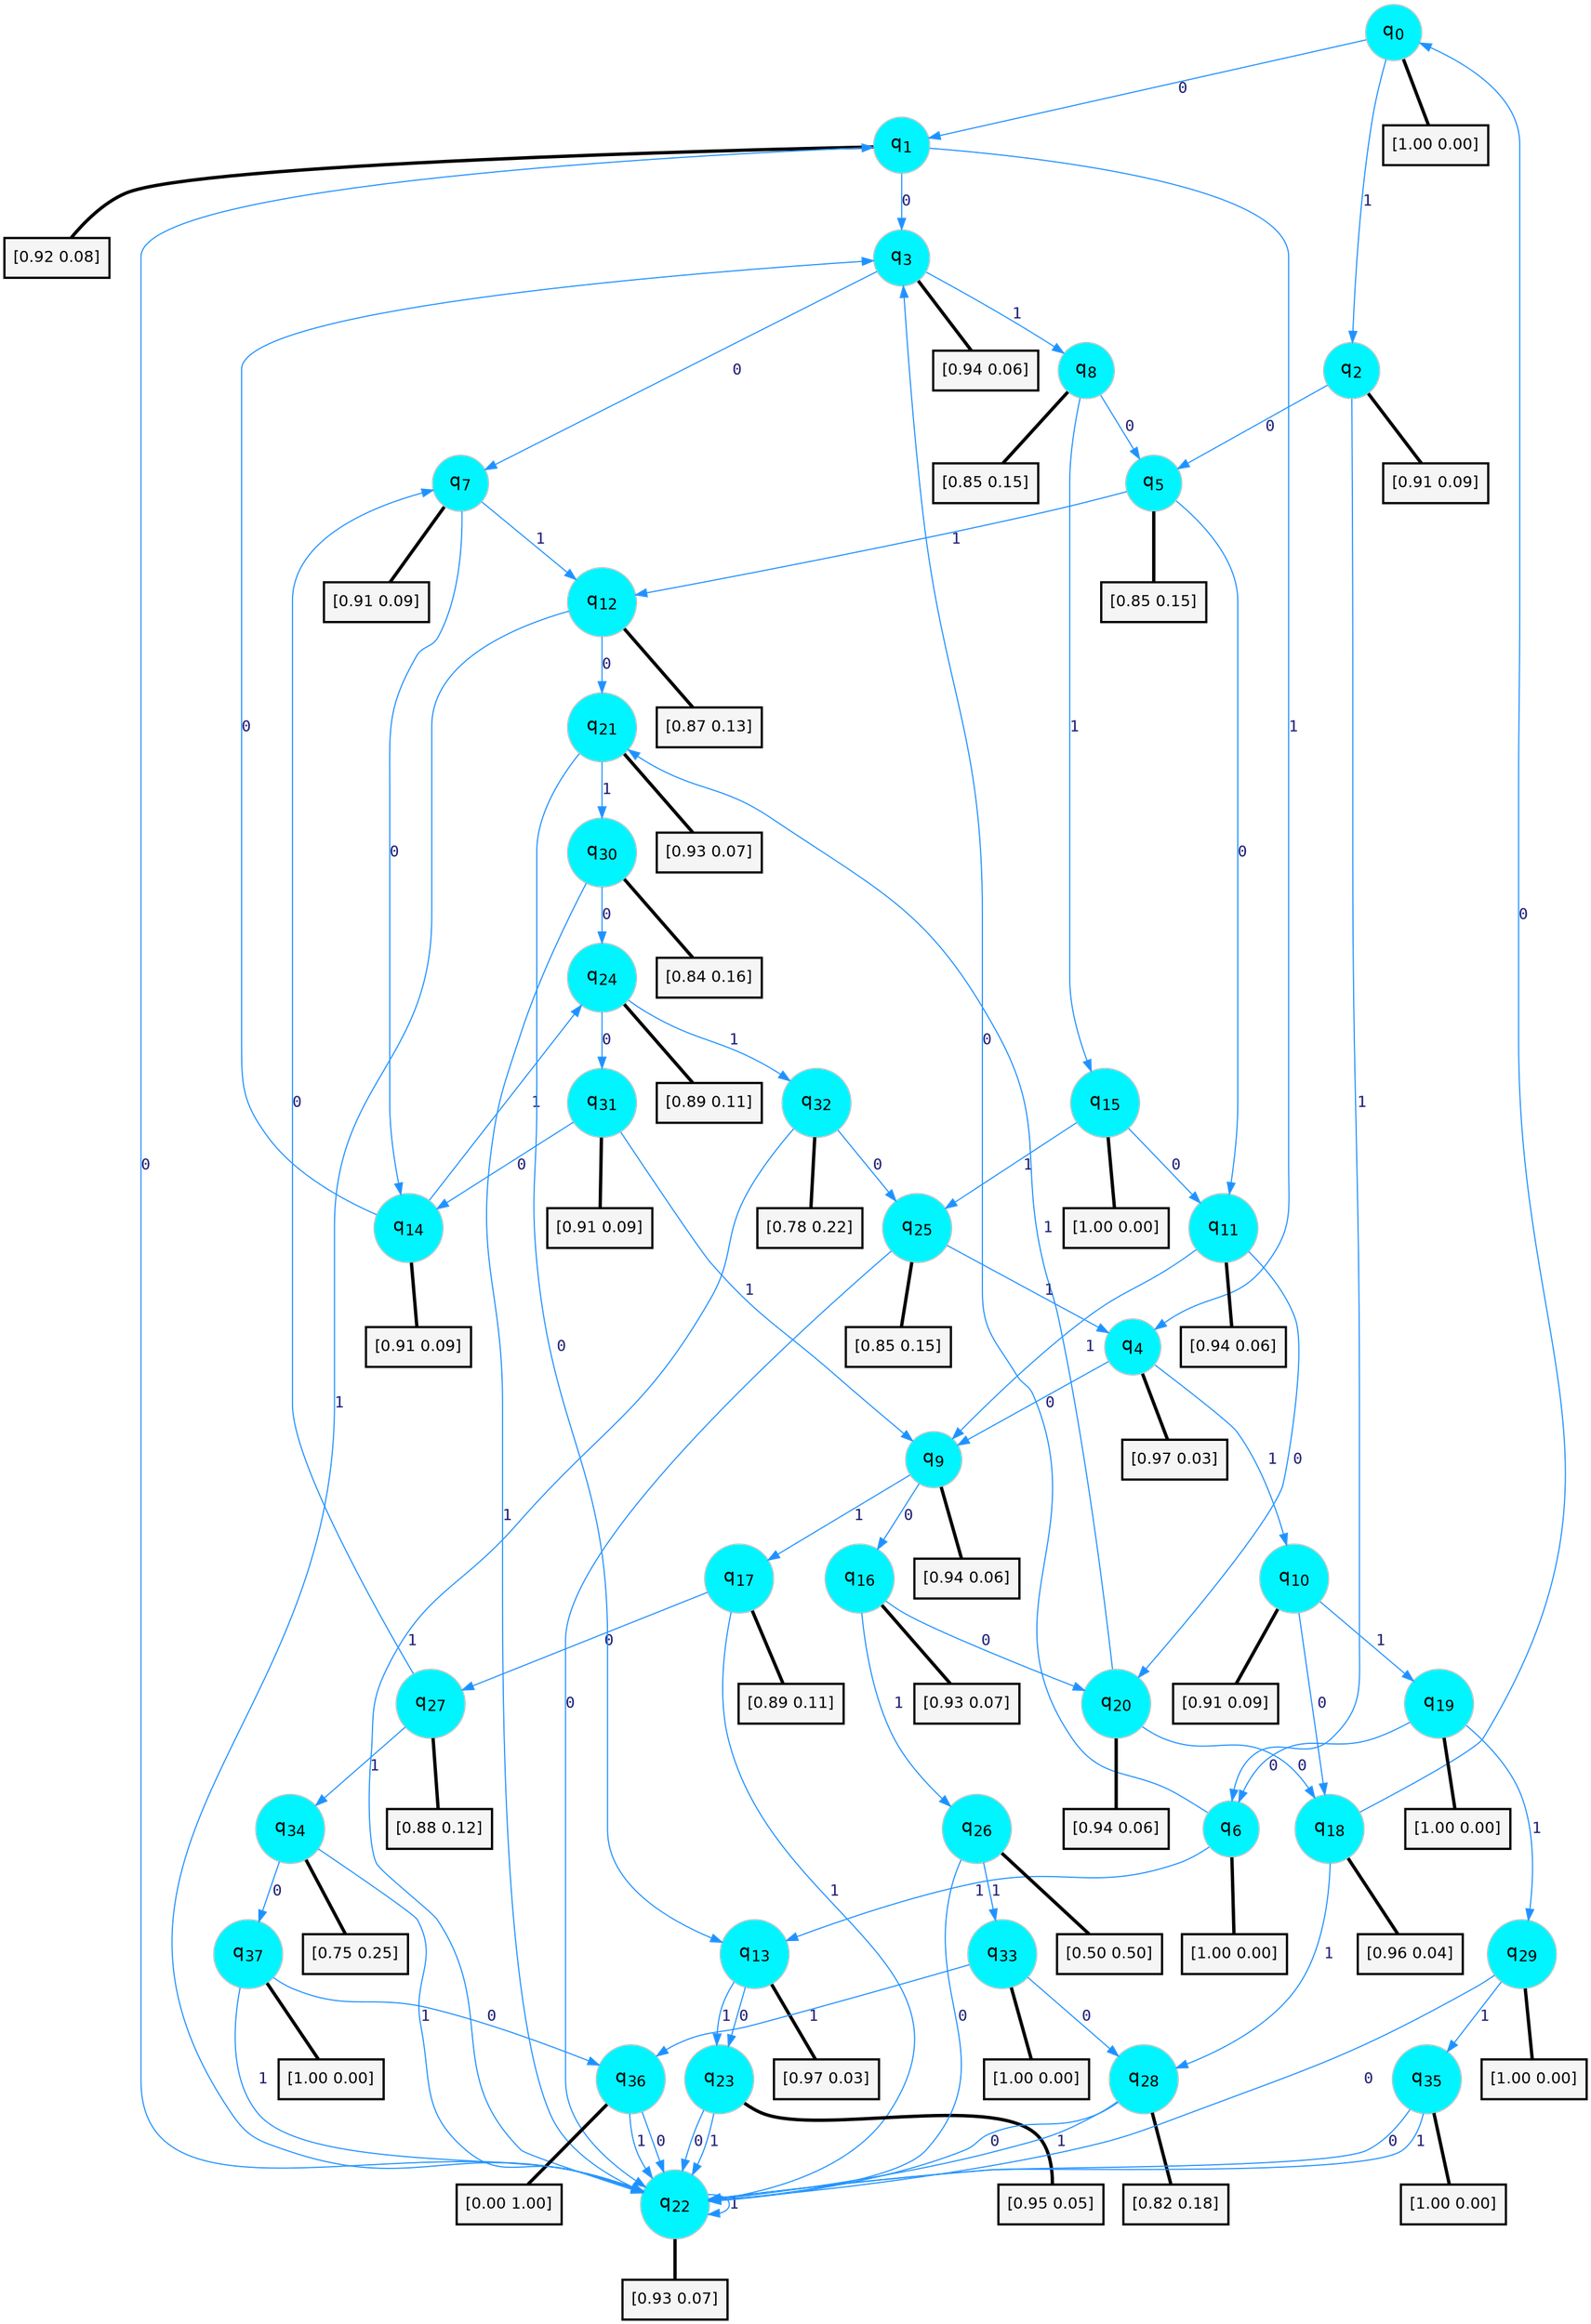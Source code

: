 digraph G {
graph [
bgcolor=transparent, dpi=300, rankdir=TD, size="40,25"];
node [
color=gray, fillcolor=turquoise1, fontcolor=black, fontname=Helvetica, fontsize=16, fontweight=bold, shape=circle, style=filled];
edge [
arrowsize=1, color=dodgerblue1, fontcolor=midnightblue, fontname=courier, fontweight=bold, penwidth=1, style=solid, weight=20];
0[label=<q<SUB>0</SUB>>];
1[label=<q<SUB>1</SUB>>];
2[label=<q<SUB>2</SUB>>];
3[label=<q<SUB>3</SUB>>];
4[label=<q<SUB>4</SUB>>];
5[label=<q<SUB>5</SUB>>];
6[label=<q<SUB>6</SUB>>];
7[label=<q<SUB>7</SUB>>];
8[label=<q<SUB>8</SUB>>];
9[label=<q<SUB>9</SUB>>];
10[label=<q<SUB>10</SUB>>];
11[label=<q<SUB>11</SUB>>];
12[label=<q<SUB>12</SUB>>];
13[label=<q<SUB>13</SUB>>];
14[label=<q<SUB>14</SUB>>];
15[label=<q<SUB>15</SUB>>];
16[label=<q<SUB>16</SUB>>];
17[label=<q<SUB>17</SUB>>];
18[label=<q<SUB>18</SUB>>];
19[label=<q<SUB>19</SUB>>];
20[label=<q<SUB>20</SUB>>];
21[label=<q<SUB>21</SUB>>];
22[label=<q<SUB>22</SUB>>];
23[label=<q<SUB>23</SUB>>];
24[label=<q<SUB>24</SUB>>];
25[label=<q<SUB>25</SUB>>];
26[label=<q<SUB>26</SUB>>];
27[label=<q<SUB>27</SUB>>];
28[label=<q<SUB>28</SUB>>];
29[label=<q<SUB>29</SUB>>];
30[label=<q<SUB>30</SUB>>];
31[label=<q<SUB>31</SUB>>];
32[label=<q<SUB>32</SUB>>];
33[label=<q<SUB>33</SUB>>];
34[label=<q<SUB>34</SUB>>];
35[label=<q<SUB>35</SUB>>];
36[label=<q<SUB>36</SUB>>];
37[label=<q<SUB>37</SUB>>];
38[label="[1.00 0.00]", shape=box,fontcolor=black, fontname=Helvetica, fontsize=14, penwidth=2, fillcolor=whitesmoke,color=black];
39[label="[0.92 0.08]", shape=box,fontcolor=black, fontname=Helvetica, fontsize=14, penwidth=2, fillcolor=whitesmoke,color=black];
40[label="[0.91 0.09]", shape=box,fontcolor=black, fontname=Helvetica, fontsize=14, penwidth=2, fillcolor=whitesmoke,color=black];
41[label="[0.94 0.06]", shape=box,fontcolor=black, fontname=Helvetica, fontsize=14, penwidth=2, fillcolor=whitesmoke,color=black];
42[label="[0.97 0.03]", shape=box,fontcolor=black, fontname=Helvetica, fontsize=14, penwidth=2, fillcolor=whitesmoke,color=black];
43[label="[0.85 0.15]", shape=box,fontcolor=black, fontname=Helvetica, fontsize=14, penwidth=2, fillcolor=whitesmoke,color=black];
44[label="[1.00 0.00]", shape=box,fontcolor=black, fontname=Helvetica, fontsize=14, penwidth=2, fillcolor=whitesmoke,color=black];
45[label="[0.91 0.09]", shape=box,fontcolor=black, fontname=Helvetica, fontsize=14, penwidth=2, fillcolor=whitesmoke,color=black];
46[label="[0.85 0.15]", shape=box,fontcolor=black, fontname=Helvetica, fontsize=14, penwidth=2, fillcolor=whitesmoke,color=black];
47[label="[0.94 0.06]", shape=box,fontcolor=black, fontname=Helvetica, fontsize=14, penwidth=2, fillcolor=whitesmoke,color=black];
48[label="[0.91 0.09]", shape=box,fontcolor=black, fontname=Helvetica, fontsize=14, penwidth=2, fillcolor=whitesmoke,color=black];
49[label="[0.94 0.06]", shape=box,fontcolor=black, fontname=Helvetica, fontsize=14, penwidth=2, fillcolor=whitesmoke,color=black];
50[label="[0.87 0.13]", shape=box,fontcolor=black, fontname=Helvetica, fontsize=14, penwidth=2, fillcolor=whitesmoke,color=black];
51[label="[0.97 0.03]", shape=box,fontcolor=black, fontname=Helvetica, fontsize=14, penwidth=2, fillcolor=whitesmoke,color=black];
52[label="[0.91 0.09]", shape=box,fontcolor=black, fontname=Helvetica, fontsize=14, penwidth=2, fillcolor=whitesmoke,color=black];
53[label="[1.00 0.00]", shape=box,fontcolor=black, fontname=Helvetica, fontsize=14, penwidth=2, fillcolor=whitesmoke,color=black];
54[label="[0.93 0.07]", shape=box,fontcolor=black, fontname=Helvetica, fontsize=14, penwidth=2, fillcolor=whitesmoke,color=black];
55[label="[0.89 0.11]", shape=box,fontcolor=black, fontname=Helvetica, fontsize=14, penwidth=2, fillcolor=whitesmoke,color=black];
56[label="[0.96 0.04]", shape=box,fontcolor=black, fontname=Helvetica, fontsize=14, penwidth=2, fillcolor=whitesmoke,color=black];
57[label="[1.00 0.00]", shape=box,fontcolor=black, fontname=Helvetica, fontsize=14, penwidth=2, fillcolor=whitesmoke,color=black];
58[label="[0.94 0.06]", shape=box,fontcolor=black, fontname=Helvetica, fontsize=14, penwidth=2, fillcolor=whitesmoke,color=black];
59[label="[0.93 0.07]", shape=box,fontcolor=black, fontname=Helvetica, fontsize=14, penwidth=2, fillcolor=whitesmoke,color=black];
60[label="[0.93 0.07]", shape=box,fontcolor=black, fontname=Helvetica, fontsize=14, penwidth=2, fillcolor=whitesmoke,color=black];
61[label="[0.95 0.05]", shape=box,fontcolor=black, fontname=Helvetica, fontsize=14, penwidth=2, fillcolor=whitesmoke,color=black];
62[label="[0.89 0.11]", shape=box,fontcolor=black, fontname=Helvetica, fontsize=14, penwidth=2, fillcolor=whitesmoke,color=black];
63[label="[0.85 0.15]", shape=box,fontcolor=black, fontname=Helvetica, fontsize=14, penwidth=2, fillcolor=whitesmoke,color=black];
64[label="[0.50 0.50]", shape=box,fontcolor=black, fontname=Helvetica, fontsize=14, penwidth=2, fillcolor=whitesmoke,color=black];
65[label="[0.88 0.12]", shape=box,fontcolor=black, fontname=Helvetica, fontsize=14, penwidth=2, fillcolor=whitesmoke,color=black];
66[label="[0.82 0.18]", shape=box,fontcolor=black, fontname=Helvetica, fontsize=14, penwidth=2, fillcolor=whitesmoke,color=black];
67[label="[1.00 0.00]", shape=box,fontcolor=black, fontname=Helvetica, fontsize=14, penwidth=2, fillcolor=whitesmoke,color=black];
68[label="[0.84 0.16]", shape=box,fontcolor=black, fontname=Helvetica, fontsize=14, penwidth=2, fillcolor=whitesmoke,color=black];
69[label="[0.91 0.09]", shape=box,fontcolor=black, fontname=Helvetica, fontsize=14, penwidth=2, fillcolor=whitesmoke,color=black];
70[label="[0.78 0.22]", shape=box,fontcolor=black, fontname=Helvetica, fontsize=14, penwidth=2, fillcolor=whitesmoke,color=black];
71[label="[1.00 0.00]", shape=box,fontcolor=black, fontname=Helvetica, fontsize=14, penwidth=2, fillcolor=whitesmoke,color=black];
72[label="[0.75 0.25]", shape=box,fontcolor=black, fontname=Helvetica, fontsize=14, penwidth=2, fillcolor=whitesmoke,color=black];
73[label="[1.00 0.00]", shape=box,fontcolor=black, fontname=Helvetica, fontsize=14, penwidth=2, fillcolor=whitesmoke,color=black];
74[label="[0.00 1.00]", shape=box,fontcolor=black, fontname=Helvetica, fontsize=14, penwidth=2, fillcolor=whitesmoke,color=black];
75[label="[1.00 0.00]", shape=box,fontcolor=black, fontname=Helvetica, fontsize=14, penwidth=2, fillcolor=whitesmoke,color=black];
0->1 [label=0];
0->2 [label=1];
0->38 [arrowhead=none, penwidth=3,color=black];
1->3 [label=0];
1->4 [label=1];
1->39 [arrowhead=none, penwidth=3,color=black];
2->5 [label=0];
2->6 [label=1];
2->40 [arrowhead=none, penwidth=3,color=black];
3->7 [label=0];
3->8 [label=1];
3->41 [arrowhead=none, penwidth=3,color=black];
4->9 [label=0];
4->10 [label=1];
4->42 [arrowhead=none, penwidth=3,color=black];
5->11 [label=0];
5->12 [label=1];
5->43 [arrowhead=none, penwidth=3,color=black];
6->3 [label=0];
6->13 [label=1];
6->44 [arrowhead=none, penwidth=3,color=black];
7->14 [label=0];
7->12 [label=1];
7->45 [arrowhead=none, penwidth=3,color=black];
8->5 [label=0];
8->15 [label=1];
8->46 [arrowhead=none, penwidth=3,color=black];
9->16 [label=0];
9->17 [label=1];
9->47 [arrowhead=none, penwidth=3,color=black];
10->18 [label=0];
10->19 [label=1];
10->48 [arrowhead=none, penwidth=3,color=black];
11->20 [label=0];
11->9 [label=1];
11->49 [arrowhead=none, penwidth=3,color=black];
12->21 [label=0];
12->22 [label=1];
12->50 [arrowhead=none, penwidth=3,color=black];
13->23 [label=0];
13->23 [label=1];
13->51 [arrowhead=none, penwidth=3,color=black];
14->3 [label=0];
14->24 [label=1];
14->52 [arrowhead=none, penwidth=3,color=black];
15->11 [label=0];
15->25 [label=1];
15->53 [arrowhead=none, penwidth=3,color=black];
16->20 [label=0];
16->26 [label=1];
16->54 [arrowhead=none, penwidth=3,color=black];
17->27 [label=0];
17->22 [label=1];
17->55 [arrowhead=none, penwidth=3,color=black];
18->0 [label=0];
18->28 [label=1];
18->56 [arrowhead=none, penwidth=3,color=black];
19->6 [label=0];
19->29 [label=1];
19->57 [arrowhead=none, penwidth=3,color=black];
20->18 [label=0];
20->21 [label=1];
20->58 [arrowhead=none, penwidth=3,color=black];
21->13 [label=0];
21->30 [label=1];
21->59 [arrowhead=none, penwidth=3,color=black];
22->1 [label=0];
22->22 [label=1];
22->60 [arrowhead=none, penwidth=3,color=black];
23->22 [label=0];
23->22 [label=1];
23->61 [arrowhead=none, penwidth=3,color=black];
24->31 [label=0];
24->32 [label=1];
24->62 [arrowhead=none, penwidth=3,color=black];
25->22 [label=0];
25->4 [label=1];
25->63 [arrowhead=none, penwidth=3,color=black];
26->22 [label=0];
26->33 [label=1];
26->64 [arrowhead=none, penwidth=3,color=black];
27->7 [label=0];
27->34 [label=1];
27->65 [arrowhead=none, penwidth=3,color=black];
28->22 [label=0];
28->22 [label=1];
28->66 [arrowhead=none, penwidth=3,color=black];
29->22 [label=0];
29->35 [label=1];
29->67 [arrowhead=none, penwidth=3,color=black];
30->24 [label=0];
30->22 [label=1];
30->68 [arrowhead=none, penwidth=3,color=black];
31->14 [label=0];
31->9 [label=1];
31->69 [arrowhead=none, penwidth=3,color=black];
32->25 [label=0];
32->22 [label=1];
32->70 [arrowhead=none, penwidth=3,color=black];
33->28 [label=0];
33->36 [label=1];
33->71 [arrowhead=none, penwidth=3,color=black];
34->37 [label=0];
34->22 [label=1];
34->72 [arrowhead=none, penwidth=3,color=black];
35->22 [label=0];
35->22 [label=1];
35->73 [arrowhead=none, penwidth=3,color=black];
36->22 [label=0];
36->22 [label=1];
36->74 [arrowhead=none, penwidth=3,color=black];
37->36 [label=0];
37->22 [label=1];
37->75 [arrowhead=none, penwidth=3,color=black];
}
